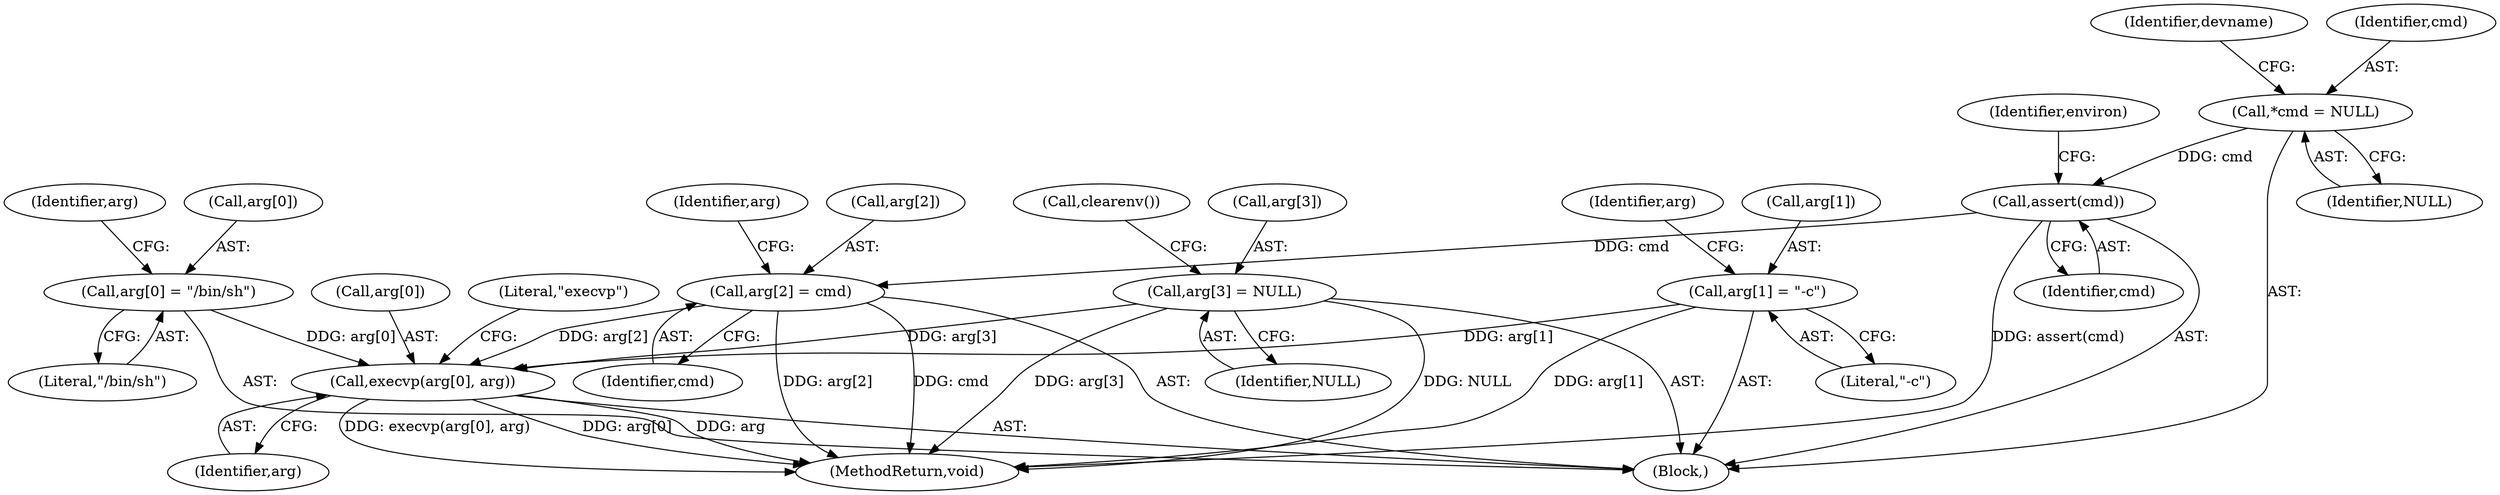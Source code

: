 digraph "0_firejail_5d43fdcd215203868d440ffc42036f5f5ffc89fc@API" {
"1000421" [label="(Call,execvp(arg[0], arg))"];
"1000400" [label="(Call,arg[0] = \"/bin/sh\")"];
"1000410" [label="(Call,arg[2] = cmd)"];
"1000382" [label="(Call,assert(cmd))"];
"1000325" [label="(Call,*cmd = NULL)"];
"1000415" [label="(Call,arg[3] = NULL)"];
"1000405" [label="(Call,arg[1] = \"-c\")"];
"1000325" [label="(Call,*cmd = NULL)"];
"1000410" [label="(Call,arg[2] = cmd)"];
"1000411" [label="(Call,arg[2])"];
"1000329" [label="(Identifier,devname)"];
"1000385" [label="(Identifier,environ)"];
"1000422" [label="(Call,arg[0])"];
"1000425" [label="(Identifier,arg)"];
"1000420" [label="(Call,clearenv())"];
"1000405" [label="(Call,arg[1] = \"-c\")"];
"1000326" [label="(Identifier,cmd)"];
"1000414" [label="(Identifier,cmd)"];
"1000415" [label="(Call,arg[3] = NULL)"];
"1000417" [label="(Identifier,arg)"];
"1000409" [label="(Literal,\"-c\")"];
"1000327" [label="(Identifier,NULL)"];
"1000416" [label="(Call,arg[3])"];
"1000382" [label="(Call,assert(cmd))"];
"1000421" [label="(Call,execvp(arg[0], arg))"];
"1000404" [label="(Literal,\"/bin/sh\")"];
"1000427" [label="(Literal,\"execvp\")"];
"1000419" [label="(Identifier,NULL)"];
"1000412" [label="(Identifier,arg)"];
"1000400" [label="(Call,arg[0] = \"/bin/sh\")"];
"1000106" [label="(Block,)"];
"1000407" [label="(Identifier,arg)"];
"1000383" [label="(Identifier,cmd)"];
"1000406" [label="(Call,arg[1])"];
"1000428" [label="(MethodReturn,void)"];
"1000401" [label="(Call,arg[0])"];
"1000421" -> "1000106"  [label="AST: "];
"1000421" -> "1000425"  [label="CFG: "];
"1000422" -> "1000421"  [label="AST: "];
"1000425" -> "1000421"  [label="AST: "];
"1000427" -> "1000421"  [label="CFG: "];
"1000421" -> "1000428"  [label="DDG: arg[0]"];
"1000421" -> "1000428"  [label="DDG: arg"];
"1000421" -> "1000428"  [label="DDG: execvp(arg[0], arg)"];
"1000400" -> "1000421"  [label="DDG: arg[0]"];
"1000410" -> "1000421"  [label="DDG: arg[2]"];
"1000415" -> "1000421"  [label="DDG: arg[3]"];
"1000405" -> "1000421"  [label="DDG: arg[1]"];
"1000400" -> "1000106"  [label="AST: "];
"1000400" -> "1000404"  [label="CFG: "];
"1000401" -> "1000400"  [label="AST: "];
"1000404" -> "1000400"  [label="AST: "];
"1000407" -> "1000400"  [label="CFG: "];
"1000410" -> "1000106"  [label="AST: "];
"1000410" -> "1000414"  [label="CFG: "];
"1000411" -> "1000410"  [label="AST: "];
"1000414" -> "1000410"  [label="AST: "];
"1000417" -> "1000410"  [label="CFG: "];
"1000410" -> "1000428"  [label="DDG: arg[2]"];
"1000410" -> "1000428"  [label="DDG: cmd"];
"1000382" -> "1000410"  [label="DDG: cmd"];
"1000382" -> "1000106"  [label="AST: "];
"1000382" -> "1000383"  [label="CFG: "];
"1000383" -> "1000382"  [label="AST: "];
"1000385" -> "1000382"  [label="CFG: "];
"1000382" -> "1000428"  [label="DDG: assert(cmd)"];
"1000325" -> "1000382"  [label="DDG: cmd"];
"1000325" -> "1000106"  [label="AST: "];
"1000325" -> "1000327"  [label="CFG: "];
"1000326" -> "1000325"  [label="AST: "];
"1000327" -> "1000325"  [label="AST: "];
"1000329" -> "1000325"  [label="CFG: "];
"1000415" -> "1000106"  [label="AST: "];
"1000415" -> "1000419"  [label="CFG: "];
"1000416" -> "1000415"  [label="AST: "];
"1000419" -> "1000415"  [label="AST: "];
"1000420" -> "1000415"  [label="CFG: "];
"1000415" -> "1000428"  [label="DDG: arg[3]"];
"1000415" -> "1000428"  [label="DDG: NULL"];
"1000405" -> "1000106"  [label="AST: "];
"1000405" -> "1000409"  [label="CFG: "];
"1000406" -> "1000405"  [label="AST: "];
"1000409" -> "1000405"  [label="AST: "];
"1000412" -> "1000405"  [label="CFG: "];
"1000405" -> "1000428"  [label="DDG: arg[1]"];
}
